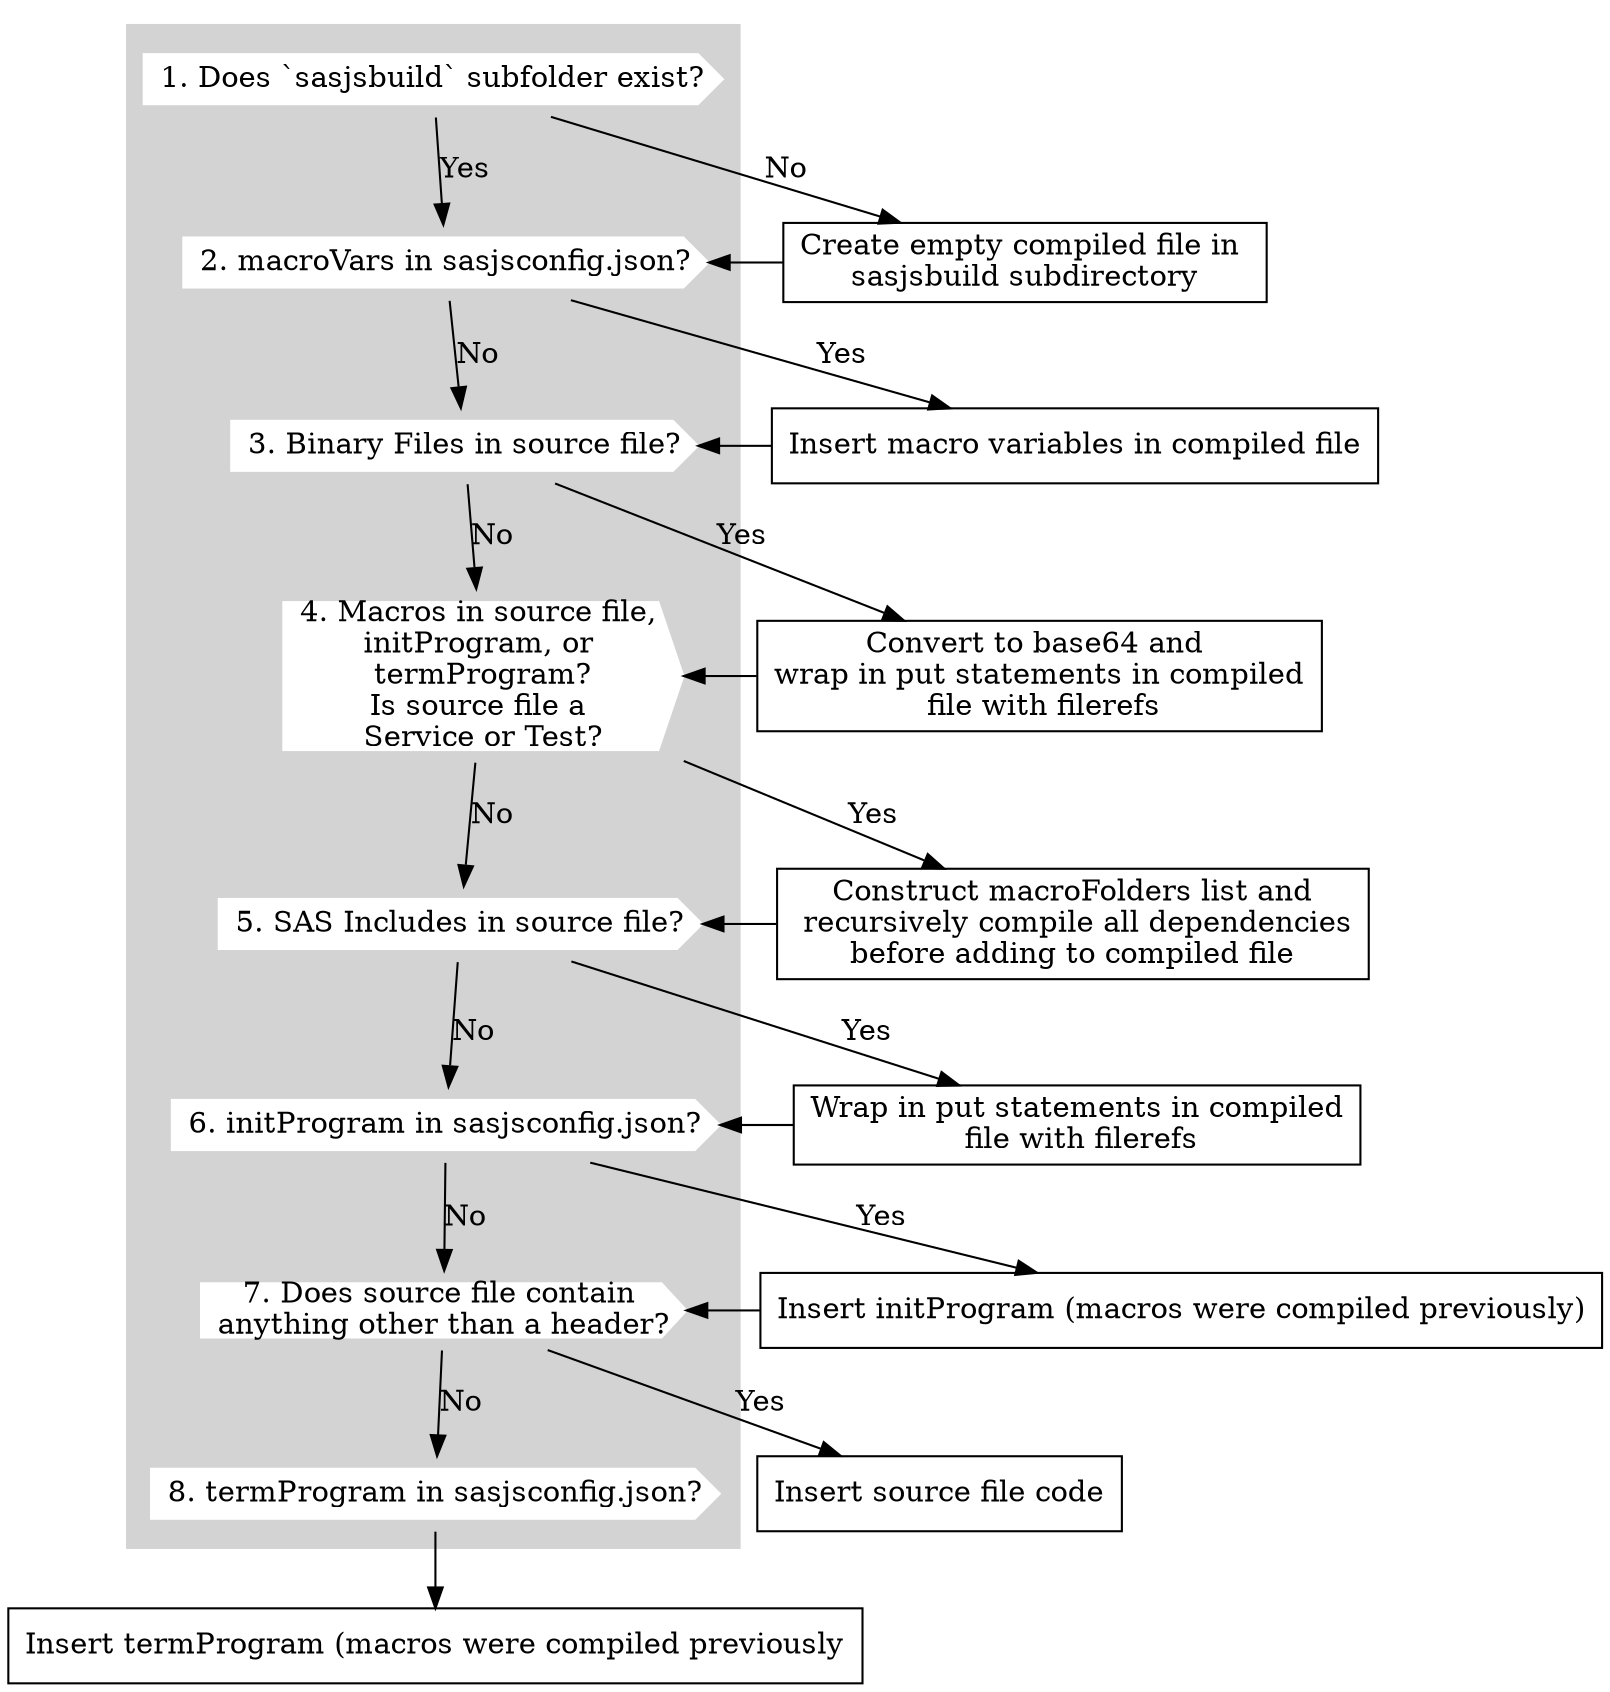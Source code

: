 digraph G {
  splines="FALSE";
  rankdir="TD"

  /* Entities */
  subgraph cluster_0 {
    style="filled";
    color="lightgrey";
    node [style=filled,color=white];
    q1[label="1. Does `sasjsbuild` subfolder exist?", shape=cds];
    q2[label="2. macroVars in sasjsconfig.json?",shape=cds ]
    q3[label="3. Binary Files in source file?",shape=cds ]
    q4[label="4. Macros in source file, \ninitProgram, or \ntermProgram?\nIs source file a \nService or Test?",shape=cds ]
    q5[label="5. SAS Includes in source file?",shape=cds ]
    q6[label="6. initProgram in sasjsconfig.json?",shape=cds ]
    q7[label="7. Does source file contain \nanything other than a header?", shape=cds];
    q8[label="8. termProgram in sasjsconfig.json?",shape=cds ]
  }

  a1[label="Create empty compiled file in \nsasjsbuild subdirectory", shape=box];
  a2[label="Insert macro variables in compiled file", shape=box];
  a3[label="Convert to base64 and \nwrap in put statements in compiled\n file with filerefs", shape=box];
  a4[label="Construct macroFolders list and\n recursively compile all dependencies\nbefore adding to compiled file", shape=box];
  a5[label="Wrap in put statements in compiled\n file with filerefs", shape=box];
  a6[label="Insert initProgram (macros were compiled previously)", shape=box];
  a7[label="Insert source file code", shape=box];
  a8[label="Insert termProgram (macros were compiled previously", shape=box];

  /* Relationships */
  q1 -> a1 [label="No"];
  q1 -> q2 [label="Yes"];
  a1 -> q2 ;
  q2 -> a2 [label="Yes"];
  q2 -> q3 [label="No"];
  a2 -> q3 ;
  q3 -> a3 [label="Yes"];
  q3 -> q4 [label="No"];
  a3 -> q4 ;
  q4 -> a4 [label="Yes"];
  q4 -> q5 [label="No"];
  a4 -> q5 ;
  q5 -> a5 [label="Yes"];
  q5 -> q6 [label="No"];
  a5 -> q6 ;
  q6 -> q7 [label="No"];
  q6 -> a6 [label="Yes"];
  a6 -> q7
  q7 -> a7 [label="Yes"];
  q7 -> q8 [label="No"];
  q8 -> a8 ;

}
